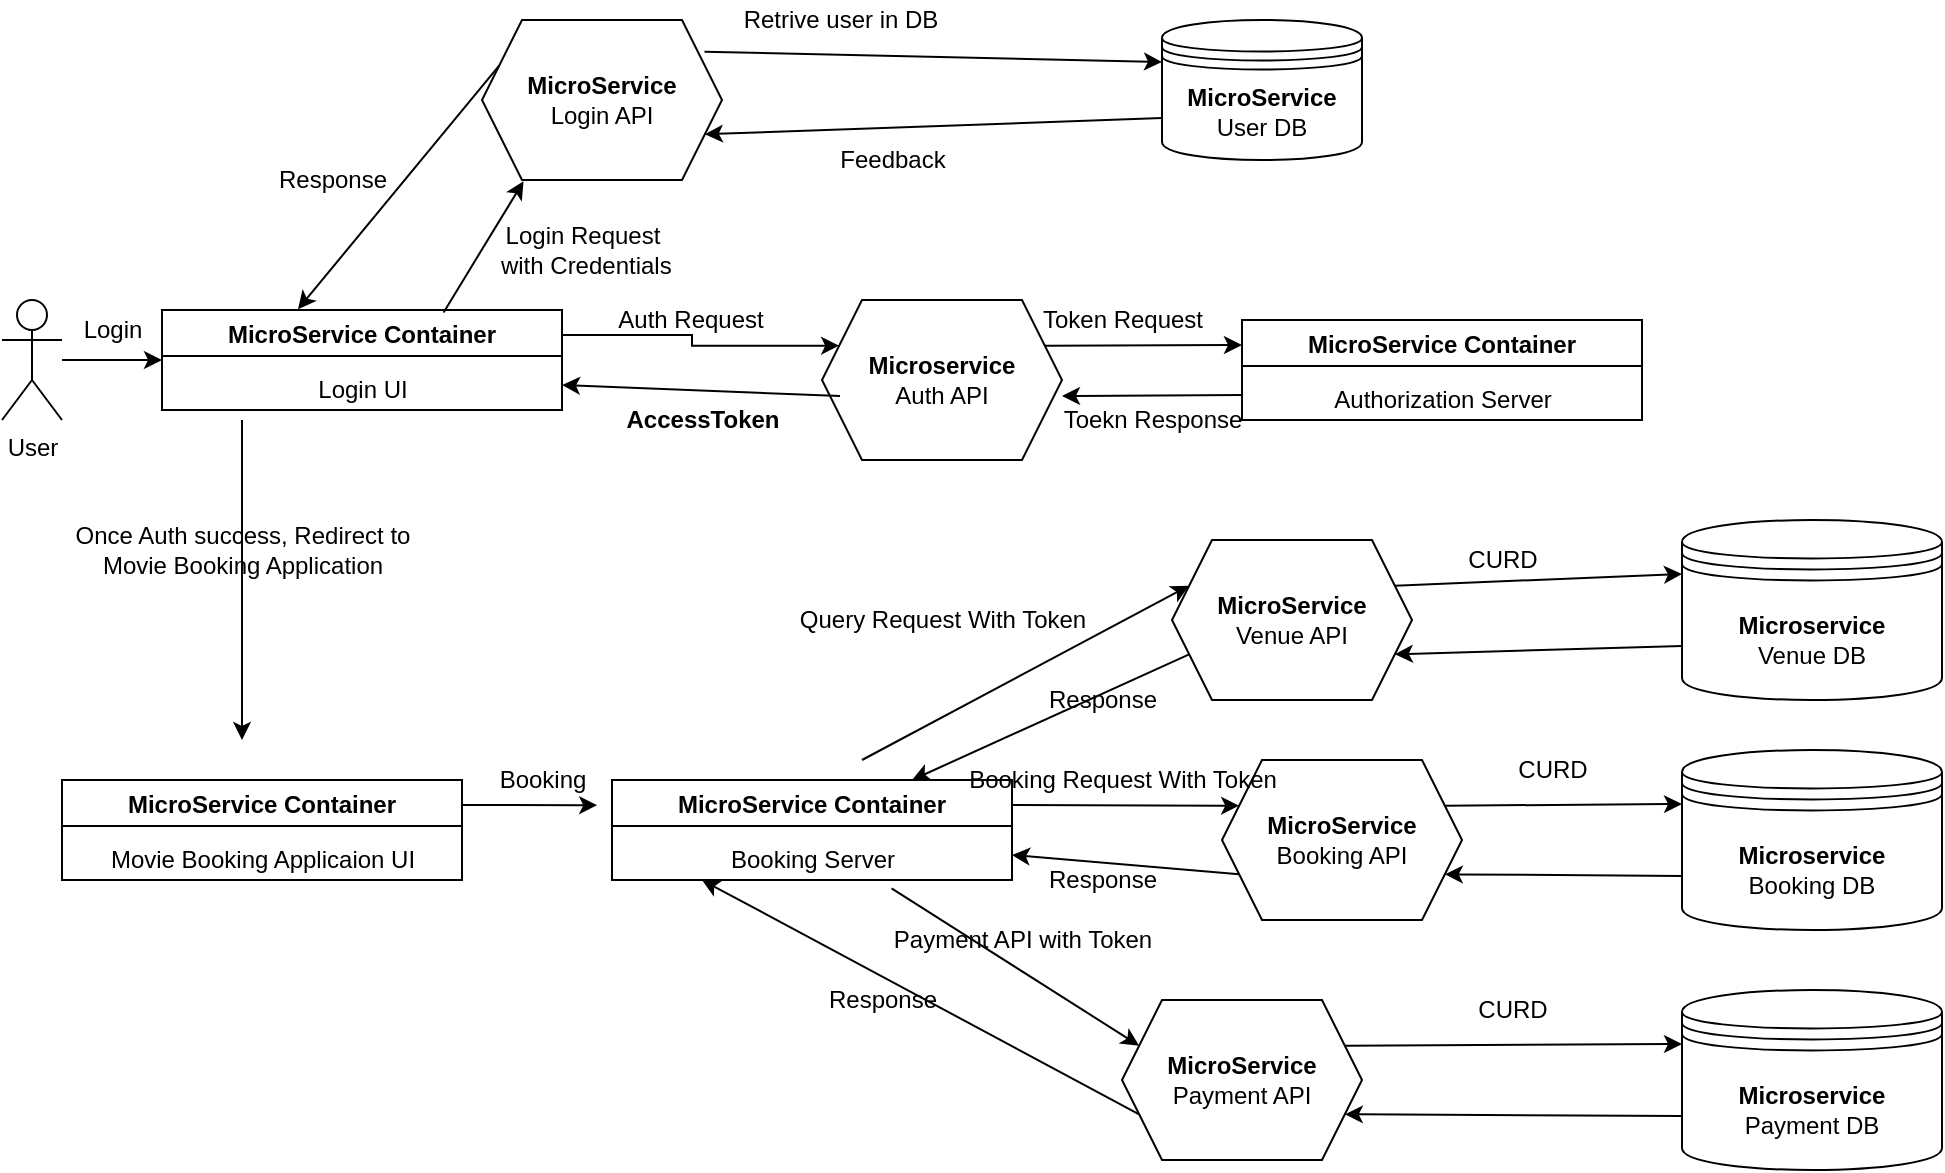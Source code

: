 <mxfile version="15.1.4" type="device"><diagram id="0i-fopkfScW8NYQrh3-R" name="Page-1"><mxGraphModel dx="1038" dy="547" grid="1" gridSize="10" guides="1" tooltips="1" connect="1" arrows="1" fold="1" page="1" pageScale="1" pageWidth="827" pageHeight="1169" math="0" shadow="0"><root><mxCell id="0"/><mxCell id="1" parent="0"/><mxCell id="7ZwYXUTPaNKpwuI7p7bt-2" style="edgeStyle=orthogonalEdgeStyle;rounded=0;orthogonalLoop=1;jettySize=auto;html=1;entryX=0;entryY=0.5;entryDx=0;entryDy=0;" edge="1" parent="1" target="7ZwYXUTPaNKpwuI7p7bt-4"><mxGeometry relative="1" as="geometry"><mxPoint x="160" y="190" as="targetPoint"/><mxPoint x="80" y="190" as="sourcePoint"/><Array as="points"><mxPoint x="120" y="190"/><mxPoint x="120" y="190"/></Array></mxGeometry></mxCell><mxCell id="7ZwYXUTPaNKpwuI7p7bt-1" value="User" style="shape=umlActor;verticalLabelPosition=bottom;verticalAlign=top;html=1;outlineConnect=0;" vertex="1" parent="1"><mxGeometry x="50" y="160" width="30" height="60" as="geometry"/></mxCell><mxCell id="7ZwYXUTPaNKpwuI7p7bt-6" value="" style="group" vertex="1" connectable="0" parent="1"><mxGeometry x="140" y="165" width="200" height="50" as="geometry"/></mxCell><mxCell id="7ZwYXUTPaNKpwuI7p7bt-4" value="MicroService Container" style="swimlane;" vertex="1" parent="7ZwYXUTPaNKpwuI7p7bt-6"><mxGeometry x="-10" width="200" height="50" as="geometry"><mxRectangle x="250" y="70" width="90" height="23" as="alternateBounds"/></mxGeometry></mxCell><mxCell id="7ZwYXUTPaNKpwuI7p7bt-5" value="Login UI" style="text;html=1;align=center;verticalAlign=middle;resizable=0;points=[];autosize=1;strokeColor=none;fillColor=none;" vertex="1" parent="7ZwYXUTPaNKpwuI7p7bt-6"><mxGeometry x="60" y="30" width="60" height="20" as="geometry"/></mxCell><mxCell id="7ZwYXUTPaNKpwuI7p7bt-7" value="" style="group" vertex="1" connectable="0" parent="1"><mxGeometry x="680" y="170" width="200" height="50" as="geometry"/></mxCell><mxCell id="7ZwYXUTPaNKpwuI7p7bt-8" value="MicroService Container" style="swimlane;" vertex="1" parent="7ZwYXUTPaNKpwuI7p7bt-7"><mxGeometry x="-10" width="200" height="50" as="geometry"><mxRectangle x="250" y="70" width="90" height="23" as="alternateBounds"/></mxGeometry></mxCell><mxCell id="7ZwYXUTPaNKpwuI7p7bt-9" value="Authorization Server" style="text;html=1;align=center;verticalAlign=middle;resizable=0;points=[];autosize=1;strokeColor=none;fillColor=none;" vertex="1" parent="7ZwYXUTPaNKpwuI7p7bt-7"><mxGeometry x="30" y="30" width="120" height="20" as="geometry"/></mxCell><mxCell id="7ZwYXUTPaNKpwuI7p7bt-11" value="&lt;b&gt;Microservice&lt;/b&gt;&lt;br&gt;Auth API" style="shape=hexagon;perimeter=hexagonPerimeter2;whiteSpace=wrap;html=1;fixedSize=1;" vertex="1" parent="1"><mxGeometry x="460" y="160" width="120" height="80" as="geometry"/></mxCell><mxCell id="7ZwYXUTPaNKpwuI7p7bt-12" style="edgeStyle=orthogonalEdgeStyle;rounded=0;orthogonalLoop=1;jettySize=auto;html=1;exitX=1;exitY=0.25;exitDx=0;exitDy=0;entryX=0;entryY=0.25;entryDx=0;entryDy=0;" edge="1" parent="1" source="7ZwYXUTPaNKpwuI7p7bt-4" target="7ZwYXUTPaNKpwuI7p7bt-11"><mxGeometry relative="1" as="geometry"><mxPoint x="433" y="180" as="targetPoint"/></mxGeometry></mxCell><mxCell id="7ZwYXUTPaNKpwuI7p7bt-13" value="Auth Request" style="text;html=1;align=center;verticalAlign=middle;resizable=0;points=[];autosize=1;strokeColor=none;fillColor=none;" vertex="1" parent="1"><mxGeometry x="349" y="160" width="90" height="20" as="geometry"/></mxCell><mxCell id="7ZwYXUTPaNKpwuI7p7bt-15" value="Login" style="text;html=1;align=center;verticalAlign=middle;resizable=0;points=[];autosize=1;strokeColor=none;fillColor=none;" vertex="1" parent="1"><mxGeometry x="80" y="165" width="50" height="20" as="geometry"/></mxCell><mxCell id="7ZwYXUTPaNKpwuI7p7bt-16" value="" style="endArrow=classic;html=1;exitX=1;exitY=0.25;exitDx=0;exitDy=0;entryX=0;entryY=0.25;entryDx=0;entryDy=0;" edge="1" parent="1" source="7ZwYXUTPaNKpwuI7p7bt-11" target="7ZwYXUTPaNKpwuI7p7bt-8"><mxGeometry width="50" height="50" relative="1" as="geometry"><mxPoint x="390" y="410" as="sourcePoint"/><mxPoint x="440" y="360" as="targetPoint"/></mxGeometry></mxCell><mxCell id="7ZwYXUTPaNKpwuI7p7bt-17" value="Token Request" style="text;html=1;align=center;verticalAlign=middle;resizable=0;points=[];autosize=1;strokeColor=none;fillColor=none;" vertex="1" parent="1"><mxGeometry x="560" y="160" width="100" height="20" as="geometry"/></mxCell><mxCell id="7ZwYXUTPaNKpwuI7p7bt-18" value="" style="endArrow=classic;html=1;exitX=0;exitY=0.75;exitDx=0;exitDy=0;" edge="1" parent="1" source="7ZwYXUTPaNKpwuI7p7bt-8"><mxGeometry width="50" height="50" relative="1" as="geometry"><mxPoint x="390" y="410" as="sourcePoint"/><mxPoint x="580" y="208" as="targetPoint"/></mxGeometry></mxCell><mxCell id="7ZwYXUTPaNKpwuI7p7bt-19" value="Toekn Response" style="text;html=1;align=center;verticalAlign=middle;resizable=0;points=[];autosize=1;strokeColor=none;fillColor=none;" vertex="1" parent="1"><mxGeometry x="570" y="210" width="110" height="20" as="geometry"/></mxCell><mxCell id="7ZwYXUTPaNKpwuI7p7bt-20" value="" style="endArrow=classic;html=1;entryX=1;entryY=0.75;entryDx=0;entryDy=0;" edge="1" parent="1" target="7ZwYXUTPaNKpwuI7p7bt-4"><mxGeometry width="50" height="50" relative="1" as="geometry"><mxPoint x="469" y="208" as="sourcePoint"/><mxPoint x="440" y="360" as="targetPoint"/></mxGeometry></mxCell><mxCell id="7ZwYXUTPaNKpwuI7p7bt-21" value="&lt;b&gt;AccessToken&lt;/b&gt;" style="text;html=1;align=center;verticalAlign=middle;resizable=0;points=[];autosize=1;strokeColor=none;fillColor=none;" vertex="1" parent="1"><mxGeometry x="355" y="210" width="90" height="20" as="geometry"/></mxCell><mxCell id="7ZwYXUTPaNKpwuI7p7bt-22" value="&lt;b&gt;MicroService&lt;/b&gt;&lt;br&gt;User DB" style="shape=datastore;whiteSpace=wrap;html=1;" vertex="1" parent="1"><mxGeometry x="630" y="20" width="100" height="70" as="geometry"/></mxCell><mxCell id="7ZwYXUTPaNKpwuI7p7bt-23" value="" style="endArrow=classic;html=1;exitX=0.704;exitY=0.024;exitDx=0;exitDy=0;entryX=0.173;entryY=1.008;entryDx=0;entryDy=0;entryPerimeter=0;exitPerimeter=0;" edge="1" parent="1" source="7ZwYXUTPaNKpwuI7p7bt-4" target="7ZwYXUTPaNKpwuI7p7bt-36"><mxGeometry width="50" height="50" relative="1" as="geometry"><mxPoint x="390" y="410" as="sourcePoint"/><mxPoint x="350" y="240" as="targetPoint"/></mxGeometry></mxCell><mxCell id="7ZwYXUTPaNKpwuI7p7bt-24" value="Retrive user in DB" style="text;html=1;align=center;verticalAlign=middle;resizable=0;points=[];autosize=1;strokeColor=none;fillColor=none;" vertex="1" parent="1"><mxGeometry x="414" y="10" width="110" height="20" as="geometry"/></mxCell><mxCell id="7ZwYXUTPaNKpwuI7p7bt-25" value="" style="endArrow=classic;html=1;exitX=0.927;exitY=0.198;exitDx=0;exitDy=0;exitPerimeter=0;entryX=0;entryY=0.3;entryDx=0;entryDy=0;" edge="1" parent="1" source="7ZwYXUTPaNKpwuI7p7bt-36" target="7ZwYXUTPaNKpwuI7p7bt-22"><mxGeometry width="50" height="50" relative="1" as="geometry"><mxPoint x="390" y="410" as="sourcePoint"/><mxPoint x="490" y="300" as="targetPoint"/></mxGeometry></mxCell><mxCell id="7ZwYXUTPaNKpwuI7p7bt-26" value="Feedback" style="text;html=1;align=center;verticalAlign=middle;resizable=0;points=[];autosize=1;strokeColor=none;fillColor=none;" vertex="1" parent="1"><mxGeometry x="460" y="80" width="70" height="20" as="geometry"/></mxCell><mxCell id="7ZwYXUTPaNKpwuI7p7bt-28" value="" style="endArrow=classic;html=1;" edge="1" parent="1"><mxGeometry width="50" height="50" relative="1" as="geometry"><mxPoint x="170" y="220" as="sourcePoint"/><mxPoint x="170" y="380" as="targetPoint"/><Array as="points"/></mxGeometry></mxCell><mxCell id="7ZwYXUTPaNKpwuI7p7bt-30" value="Once Auth success, Redirect to &lt;br&gt;Movie Booking Application" style="text;html=1;align=center;verticalAlign=middle;resizable=0;points=[];autosize=1;strokeColor=none;fillColor=none;" vertex="1" parent="1"><mxGeometry x="80" y="270" width="180" height="30" as="geometry"/></mxCell><mxCell id="7ZwYXUTPaNKpwuI7p7bt-31" value="" style="group" vertex="1" connectable="0" parent="1"><mxGeometry x="90" y="400" width="200" height="50" as="geometry"/></mxCell><mxCell id="7ZwYXUTPaNKpwuI7p7bt-32" value="MicroService Container" style="swimlane;" vertex="1" parent="7ZwYXUTPaNKpwuI7p7bt-31"><mxGeometry x="-10" width="200" height="50" as="geometry"><mxRectangle x="250" y="70" width="90" height="23" as="alternateBounds"/></mxGeometry></mxCell><mxCell id="7ZwYXUTPaNKpwuI7p7bt-33" value="Movie Booking Applicaion UI" style="text;html=1;align=center;verticalAlign=middle;resizable=0;points=[];autosize=1;strokeColor=none;fillColor=none;" vertex="1" parent="7ZwYXUTPaNKpwuI7p7bt-31"><mxGeometry x="5" y="30" width="170" height="20" as="geometry"/></mxCell><mxCell id="7ZwYXUTPaNKpwuI7p7bt-36" value="&lt;b&gt;MicroService&lt;/b&gt;&lt;br&gt;Login API" style="shape=hexagon;perimeter=hexagonPerimeter2;whiteSpace=wrap;html=1;fixedSize=1;" vertex="1" parent="1"><mxGeometry x="290" y="20" width="120" height="80" as="geometry"/></mxCell><mxCell id="7ZwYXUTPaNKpwuI7p7bt-37" value="Login Request&lt;br&gt;&amp;nbsp;with Credentials" style="text;html=1;align=center;verticalAlign=middle;resizable=0;points=[];autosize=1;strokeColor=none;fillColor=none;" vertex="1" parent="1"><mxGeometry x="290" y="120" width="100" height="30" as="geometry"/></mxCell><mxCell id="7ZwYXUTPaNKpwuI7p7bt-38" value="" style="endArrow=classic;html=1;exitX=0;exitY=0.25;exitDx=0;exitDy=0;entryX=0.34;entryY=-0.008;entryDx=0;entryDy=0;entryPerimeter=0;" edge="1" parent="1" source="7ZwYXUTPaNKpwuI7p7bt-36" target="7ZwYXUTPaNKpwuI7p7bt-4"><mxGeometry width="50" height="50" relative="1" as="geometry"><mxPoint x="390" y="380" as="sourcePoint"/><mxPoint x="440" y="330" as="targetPoint"/></mxGeometry></mxCell><mxCell id="7ZwYXUTPaNKpwuI7p7bt-39" value="Response" style="text;html=1;align=center;verticalAlign=middle;resizable=0;points=[];autosize=1;strokeColor=none;fillColor=none;" vertex="1" parent="1"><mxGeometry x="180" y="90" width="70" height="20" as="geometry"/></mxCell><mxCell id="7ZwYXUTPaNKpwuI7p7bt-40" value="" style="endArrow=classic;html=1;exitX=0;exitY=0.7;exitDx=0;exitDy=0;entryX=1;entryY=0.75;entryDx=0;entryDy=0;" edge="1" parent="1" source="7ZwYXUTPaNKpwuI7p7bt-22" target="7ZwYXUTPaNKpwuI7p7bt-36"><mxGeometry width="50" height="50" relative="1" as="geometry"><mxPoint x="390" y="380" as="sourcePoint"/><mxPoint x="440" y="330" as="targetPoint"/></mxGeometry></mxCell><mxCell id="7ZwYXUTPaNKpwuI7p7bt-42" value="" style="endArrow=classic;html=1;exitX=1;exitY=0.25;exitDx=0;exitDy=0;entryX=0.96;entryY=1.13;entryDx=0;entryDy=0;entryPerimeter=0;" edge="1" parent="1" source="7ZwYXUTPaNKpwuI7p7bt-32" target="7ZwYXUTPaNKpwuI7p7bt-46"><mxGeometry width="50" height="50" relative="1" as="geometry"><mxPoint x="390" y="480" as="sourcePoint"/><mxPoint x="370" y="410" as="targetPoint"/></mxGeometry></mxCell><mxCell id="7ZwYXUTPaNKpwuI7p7bt-44" value="&lt;b&gt;MicroService&lt;/b&gt;&lt;br&gt;Payment API" style="shape=hexagon;perimeter=hexagonPerimeter2;whiteSpace=wrap;html=1;fixedSize=1;" vertex="1" parent="1"><mxGeometry x="610" y="510" width="120" height="80" as="geometry"/></mxCell><mxCell id="7ZwYXUTPaNKpwuI7p7bt-46" value="Booking" style="text;html=1;align=center;verticalAlign=middle;resizable=0;points=[];autosize=1;strokeColor=none;fillColor=none;" vertex="1" parent="1"><mxGeometry x="290" y="390" width="60" height="20" as="geometry"/></mxCell><mxCell id="7ZwYXUTPaNKpwuI7p7bt-47" value="&lt;b&gt;MicroService&lt;/b&gt;&lt;br&gt;Venue API" style="shape=hexagon;perimeter=hexagonPerimeter2;whiteSpace=wrap;html=1;fixedSize=1;" vertex="1" parent="1"><mxGeometry x="635" y="280" width="120" height="80" as="geometry"/></mxCell><mxCell id="7ZwYXUTPaNKpwuI7p7bt-49" value="MicroService Container" style="swimlane;" vertex="1" parent="1"><mxGeometry x="355" y="400" width="200" height="50" as="geometry"><mxRectangle x="250" y="70" width="90" height="23" as="alternateBounds"/></mxGeometry></mxCell><mxCell id="7ZwYXUTPaNKpwuI7p7bt-50" value="Booking Server" style="text;html=1;align=center;verticalAlign=middle;resizable=0;points=[];autosize=1;strokeColor=none;fillColor=none;" vertex="1" parent="7ZwYXUTPaNKpwuI7p7bt-49"><mxGeometry x="50" y="30" width="100" height="20" as="geometry"/></mxCell><mxCell id="7ZwYXUTPaNKpwuI7p7bt-51" value="&lt;b&gt;MicroService&lt;/b&gt;&lt;br&gt;Booking API" style="shape=hexagon;perimeter=hexagonPerimeter2;whiteSpace=wrap;html=1;fixedSize=1;" vertex="1" parent="1"><mxGeometry x="660" y="390" width="120" height="80" as="geometry"/></mxCell><mxCell id="7ZwYXUTPaNKpwuI7p7bt-52" value="" style="endArrow=classic;html=1;strokeColor=#000000;exitX=1;exitY=0.25;exitDx=0;exitDy=0;entryX=0;entryY=0.25;entryDx=0;entryDy=0;" edge="1" parent="1" source="7ZwYXUTPaNKpwuI7p7bt-49" target="7ZwYXUTPaNKpwuI7p7bt-51"><mxGeometry width="50" height="50" relative="1" as="geometry"><mxPoint x="390" y="370" as="sourcePoint"/><mxPoint x="440" y="320" as="targetPoint"/></mxGeometry></mxCell><mxCell id="7ZwYXUTPaNKpwuI7p7bt-53" value="Booking Request With Token" style="text;html=1;align=center;verticalAlign=middle;resizable=0;points=[];autosize=1;strokeColor=none;fillColor=none;" vertex="1" parent="1"><mxGeometry x="525" y="390" width="170" height="20" as="geometry"/></mxCell><mxCell id="7ZwYXUTPaNKpwuI7p7bt-54" value="" style="endArrow=classic;html=1;strokeColor=#000000;exitX=0;exitY=0.75;exitDx=0;exitDy=0;entryX=1;entryY=0.75;entryDx=0;entryDy=0;" edge="1" parent="1" source="7ZwYXUTPaNKpwuI7p7bt-51" target="7ZwYXUTPaNKpwuI7p7bt-49"><mxGeometry width="50" height="50" relative="1" as="geometry"><mxPoint x="390" y="370" as="sourcePoint"/><mxPoint x="440" y="320" as="targetPoint"/></mxGeometry></mxCell><mxCell id="7ZwYXUTPaNKpwuI7p7bt-55" value="Response" style="text;html=1;align=center;verticalAlign=middle;resizable=0;points=[];autosize=1;strokeColor=none;fillColor=none;" vertex="1" parent="1"><mxGeometry x="565" y="440" width="70" height="20" as="geometry"/></mxCell><mxCell id="7ZwYXUTPaNKpwuI7p7bt-56" value="" style="endArrow=classic;html=1;strokeColor=#000000;entryX=0;entryY=0.25;entryDx=0;entryDy=0;" edge="1" parent="1" target="7ZwYXUTPaNKpwuI7p7bt-47"><mxGeometry width="50" height="50" relative="1" as="geometry"><mxPoint x="480" y="390" as="sourcePoint"/><mxPoint x="690" y="320" as="targetPoint"/></mxGeometry></mxCell><mxCell id="7ZwYXUTPaNKpwuI7p7bt-57" value="Query Request With Token" style="text;html=1;align=center;verticalAlign=middle;resizable=0;points=[];autosize=1;strokeColor=none;fillColor=none;" vertex="1" parent="1"><mxGeometry x="440" y="310" width="160" height="20" as="geometry"/></mxCell><mxCell id="7ZwYXUTPaNKpwuI7p7bt-58" value="" style="endArrow=classic;html=1;strokeColor=#000000;exitX=0;exitY=0.75;exitDx=0;exitDy=0;entryX=0.75;entryY=0;entryDx=0;entryDy=0;" edge="1" parent="1" source="7ZwYXUTPaNKpwuI7p7bt-47" target="7ZwYXUTPaNKpwuI7p7bt-49"><mxGeometry width="50" height="50" relative="1" as="geometry"><mxPoint x="640" y="370" as="sourcePoint"/><mxPoint x="690" y="320" as="targetPoint"/></mxGeometry></mxCell><mxCell id="7ZwYXUTPaNKpwuI7p7bt-59" value="Response" style="text;html=1;align=center;verticalAlign=middle;resizable=0;points=[];autosize=1;strokeColor=none;fillColor=none;" vertex="1" parent="1"><mxGeometry x="565" y="350" width="70" height="20" as="geometry"/></mxCell><mxCell id="7ZwYXUTPaNKpwuI7p7bt-60" value="" style="endArrow=classic;html=1;strokeColor=#000000;entryX=0;entryY=0.25;entryDx=0;entryDy=0;exitX=0.898;exitY=1.21;exitDx=0;exitDy=0;exitPerimeter=0;" edge="1" parent="1" source="7ZwYXUTPaNKpwuI7p7bt-50" target="7ZwYXUTPaNKpwuI7p7bt-44"><mxGeometry width="50" height="50" relative="1" as="geometry"><mxPoint x="510" y="470" as="sourcePoint"/><mxPoint x="540" y="310" as="targetPoint"/></mxGeometry></mxCell><mxCell id="7ZwYXUTPaNKpwuI7p7bt-61" value="Payment API with Token" style="text;html=1;align=center;verticalAlign=middle;resizable=0;points=[];autosize=1;strokeColor=none;fillColor=none;" vertex="1" parent="1"><mxGeometry x="490" y="470" width="140" height="20" as="geometry"/></mxCell><mxCell id="7ZwYXUTPaNKpwuI7p7bt-62" value="" style="endArrow=classic;html=1;strokeColor=#000000;exitX=0;exitY=0.75;exitDx=0;exitDy=0;" edge="1" parent="1" source="7ZwYXUTPaNKpwuI7p7bt-44"><mxGeometry width="50" height="50" relative="1" as="geometry"><mxPoint x="490" y="360" as="sourcePoint"/><mxPoint x="400" y="450" as="targetPoint"/></mxGeometry></mxCell><mxCell id="7ZwYXUTPaNKpwuI7p7bt-63" value="Response" style="text;html=1;align=center;verticalAlign=middle;resizable=0;points=[];autosize=1;strokeColor=none;fillColor=none;" vertex="1" parent="1"><mxGeometry x="455" y="500" width="70" height="20" as="geometry"/></mxCell><mxCell id="7ZwYXUTPaNKpwuI7p7bt-64" value="" style="endArrow=classic;html=1;strokeColor=#000000;exitX=1;exitY=0.25;exitDx=0;exitDy=0;entryX=0;entryY=0.3;entryDx=0;entryDy=0;" edge="1" parent="1" source="7ZwYXUTPaNKpwuI7p7bt-47" target="7ZwYXUTPaNKpwuI7p7bt-65"><mxGeometry width="50" height="50" relative="1" as="geometry"><mxPoint x="490" y="360" as="sourcePoint"/><mxPoint x="880" y="303" as="targetPoint"/></mxGeometry></mxCell><mxCell id="7ZwYXUTPaNKpwuI7p7bt-65" value="&lt;b&gt;Microservice&lt;/b&gt;&lt;br&gt;Venue DB" style="shape=datastore;whiteSpace=wrap;html=1;" vertex="1" parent="1"><mxGeometry x="890" y="270" width="130" height="90" as="geometry"/></mxCell><mxCell id="7ZwYXUTPaNKpwuI7p7bt-66" value="" style="endArrow=classic;html=1;strokeColor=#000000;exitX=0;exitY=0.7;exitDx=0;exitDy=0;entryX=1;entryY=0.75;entryDx=0;entryDy=0;" edge="1" parent="1" source="7ZwYXUTPaNKpwuI7p7bt-65" target="7ZwYXUTPaNKpwuI7p7bt-47"><mxGeometry width="50" height="50" relative="1" as="geometry"><mxPoint x="490" y="350" as="sourcePoint"/><mxPoint x="540" y="300" as="targetPoint"/></mxGeometry></mxCell><mxCell id="7ZwYXUTPaNKpwuI7p7bt-67" value="&lt;b&gt;Microservice&lt;/b&gt;&lt;br&gt;Booking DB" style="shape=datastore;whiteSpace=wrap;html=1;" vertex="1" parent="1"><mxGeometry x="890" y="385" width="130" height="90" as="geometry"/></mxCell><mxCell id="7ZwYXUTPaNKpwuI7p7bt-68" value="&lt;b&gt;Microservice&lt;/b&gt;&lt;br&gt;Payment DB" style="shape=datastore;whiteSpace=wrap;html=1;" vertex="1" parent="1"><mxGeometry x="890" y="505" width="130" height="90" as="geometry"/></mxCell><mxCell id="7ZwYXUTPaNKpwuI7p7bt-69" value="" style="endArrow=classic;html=1;strokeColor=#000000;exitX=1;exitY=0.25;exitDx=0;exitDy=0;entryX=0;entryY=0.3;entryDx=0;entryDy=0;" edge="1" parent="1" source="7ZwYXUTPaNKpwuI7p7bt-51" target="7ZwYXUTPaNKpwuI7p7bt-67"><mxGeometry width="50" height="50" relative="1" as="geometry"><mxPoint x="756.429" y="312.857" as="sourcePoint"/><mxPoint x="900" y="307" as="targetPoint"/></mxGeometry></mxCell><mxCell id="7ZwYXUTPaNKpwuI7p7bt-70" value="" style="endArrow=classic;html=1;strokeColor=#000000;exitX=0;exitY=0.7;exitDx=0;exitDy=0;entryX=1;entryY=0.75;entryDx=0;entryDy=0;" edge="1" parent="1" source="7ZwYXUTPaNKpwuI7p7bt-67" target="7ZwYXUTPaNKpwuI7p7bt-51"><mxGeometry width="50" height="50" relative="1" as="geometry"><mxPoint x="766.429" y="322.857" as="sourcePoint"/><mxPoint x="910" y="317" as="targetPoint"/></mxGeometry></mxCell><mxCell id="7ZwYXUTPaNKpwuI7p7bt-71" value="" style="endArrow=classic;html=1;strokeColor=#000000;exitX=1;exitY=0.25;exitDx=0;exitDy=0;entryX=0;entryY=0.3;entryDx=0;entryDy=0;" edge="1" parent="1" source="7ZwYXUTPaNKpwuI7p7bt-44" target="7ZwYXUTPaNKpwuI7p7bt-68"><mxGeometry width="50" height="50" relative="1" as="geometry"><mxPoint x="776.429" y="332.857" as="sourcePoint"/><mxPoint x="920" y="327" as="targetPoint"/></mxGeometry></mxCell><mxCell id="7ZwYXUTPaNKpwuI7p7bt-72" value="" style="endArrow=classic;html=1;strokeColor=#000000;exitX=0;exitY=0.7;exitDx=0;exitDy=0;entryX=1;entryY=0.75;entryDx=0;entryDy=0;" edge="1" parent="1" source="7ZwYXUTPaNKpwuI7p7bt-68" target="7ZwYXUTPaNKpwuI7p7bt-44"><mxGeometry width="50" height="50" relative="1" as="geometry"><mxPoint x="786.429" y="342.857" as="sourcePoint"/><mxPoint x="930" y="337" as="targetPoint"/></mxGeometry></mxCell><mxCell id="7ZwYXUTPaNKpwuI7p7bt-73" value="CURD" style="text;html=1;align=center;verticalAlign=middle;resizable=0;points=[];autosize=1;strokeColor=none;fillColor=none;" vertex="1" parent="1"><mxGeometry x="775" y="280" width="50" height="20" as="geometry"/></mxCell><mxCell id="7ZwYXUTPaNKpwuI7p7bt-74" value="CURD" style="text;html=1;align=center;verticalAlign=middle;resizable=0;points=[];autosize=1;strokeColor=none;fillColor=none;" vertex="1" parent="1"><mxGeometry x="800" y="385" width="50" height="20" as="geometry"/></mxCell><mxCell id="7ZwYXUTPaNKpwuI7p7bt-75" value="CURD" style="text;html=1;align=center;verticalAlign=middle;resizable=0;points=[];autosize=1;strokeColor=none;fillColor=none;" vertex="1" parent="1"><mxGeometry x="780" y="505" width="50" height="20" as="geometry"/></mxCell></root></mxGraphModel></diagram></mxfile>